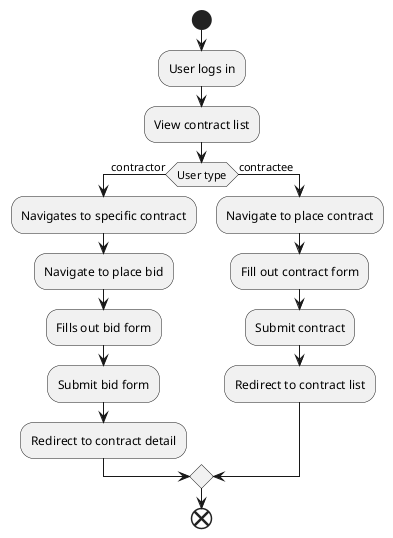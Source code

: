 @startuml

start
:User logs in;
:View contract list;
if (User type) then (contractor)
:Navigates to specific contract;
:Navigate to place bid;
:Fills out bid form;
:Submit bid form;
:Redirect to contract detail;
else (contractee)
:Navigate to place contract;
:Fill out contract form;
:Submit contract;
:Redirect to contract list;
endif
end
@enduml
